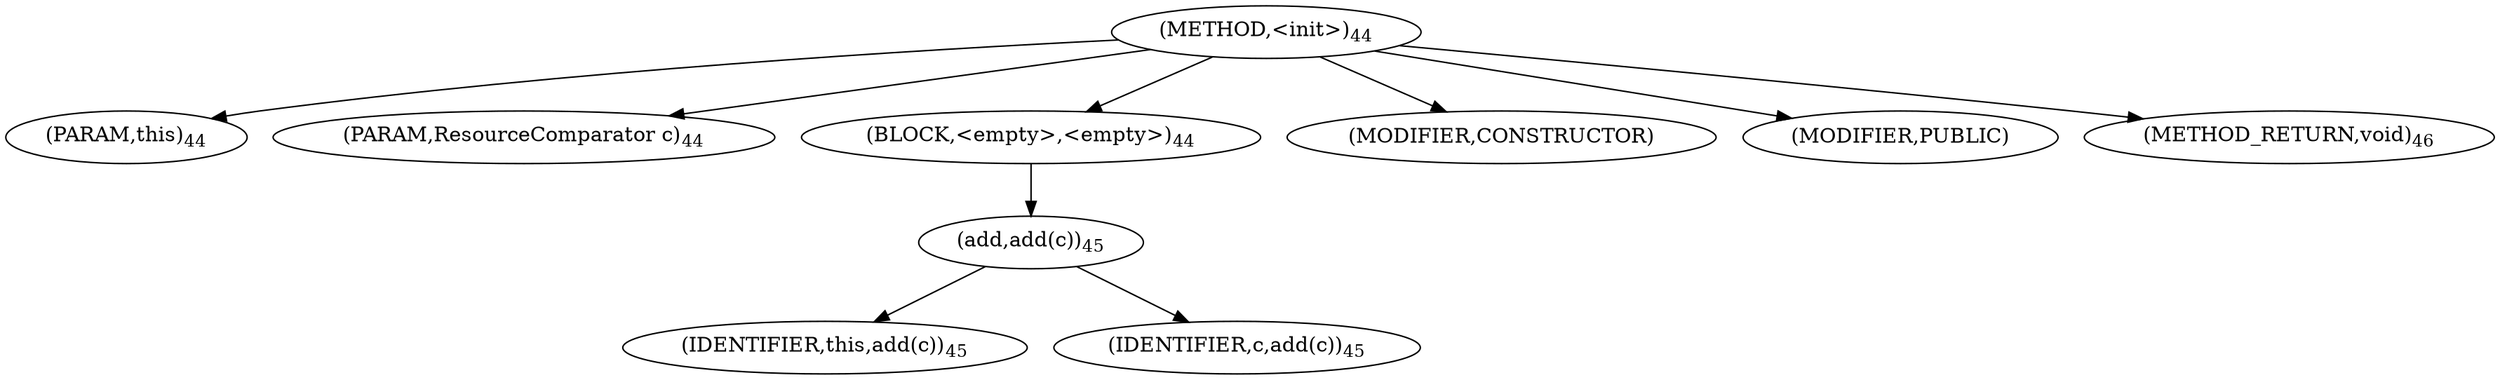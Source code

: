 digraph "&lt;init&gt;" {  
"20" [label = <(METHOD,&lt;init&gt;)<SUB>44</SUB>> ]
"4" [label = <(PARAM,this)<SUB>44</SUB>> ]
"21" [label = <(PARAM,ResourceComparator c)<SUB>44</SUB>> ]
"22" [label = <(BLOCK,&lt;empty&gt;,&lt;empty&gt;)<SUB>44</SUB>> ]
"23" [label = <(add,add(c))<SUB>45</SUB>> ]
"3" [label = <(IDENTIFIER,this,add(c))<SUB>45</SUB>> ]
"24" [label = <(IDENTIFIER,c,add(c))<SUB>45</SUB>> ]
"25" [label = <(MODIFIER,CONSTRUCTOR)> ]
"26" [label = <(MODIFIER,PUBLIC)> ]
"27" [label = <(METHOD_RETURN,void)<SUB>46</SUB>> ]
  "20" -> "4" 
  "20" -> "21" 
  "20" -> "22" 
  "20" -> "25" 
  "20" -> "26" 
  "20" -> "27" 
  "22" -> "23" 
  "23" -> "3" 
  "23" -> "24" 
}
